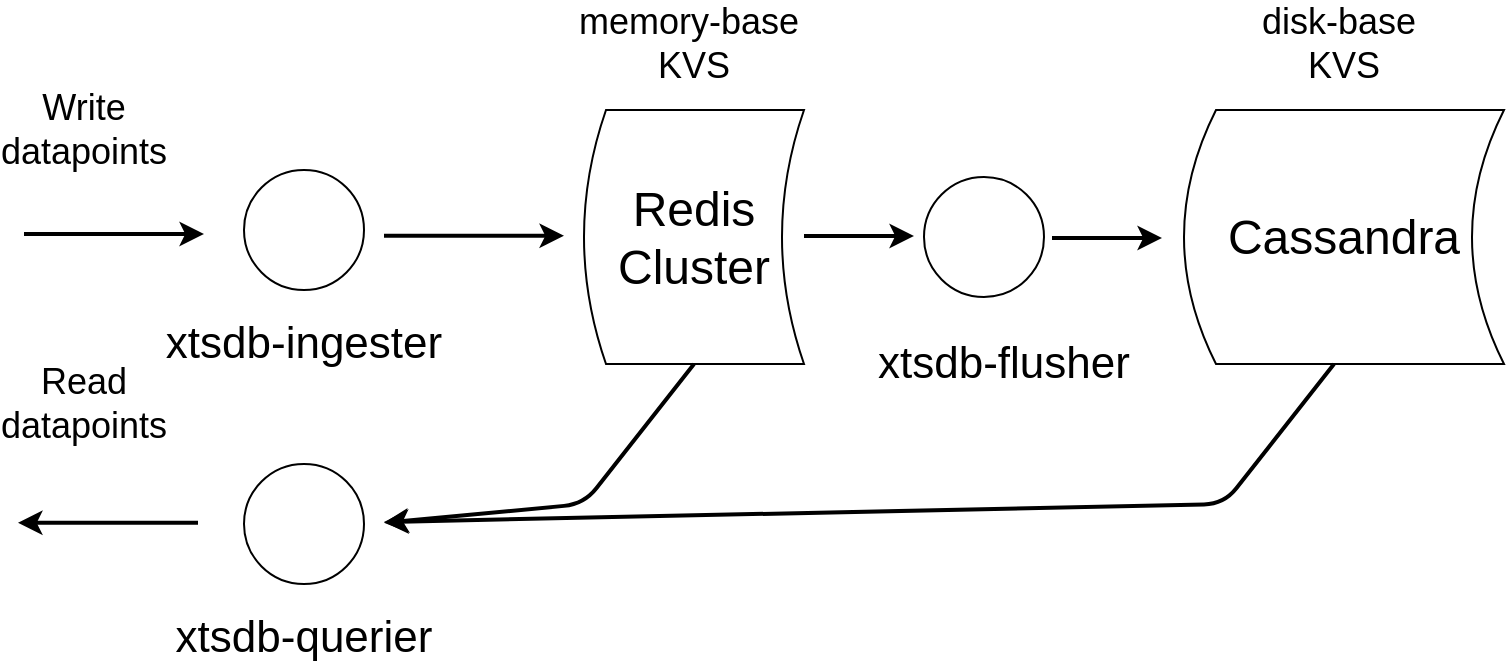 <mxfile version="13.0.9">
    <diagram id="S_dYMVg61RHjxFxvlxL5" name="Page-1">
        <mxGraphModel dx="695" dy="635" grid="1" gridSize="10" guides="1" tooltips="1" connect="1" arrows="1" fold="1" page="1" pageScale="1" pageWidth="850" pageHeight="1100" math="0" shadow="0">
            <root>
                <mxCell id="0"/>
                <mxCell id="1" parent="0"/>
                <mxCell id="5" value="" style="ellipse;whiteSpace=wrap;html=1;aspect=fixed;" parent="1" vertex="1">
                    <mxGeometry x="153" y="113" width="60" height="60" as="geometry"/>
                </mxCell>
                <mxCell id="7" value="&lt;font style=&quot;font-size: 22px&quot;&gt;xtsdb-ingester&lt;/font&gt;" style="text;html=1;strokeColor=none;fillColor=none;align=center;verticalAlign=middle;whiteSpace=wrap;rounded=0;" parent="1" vertex="1">
                    <mxGeometry x="83" y="190" width="200" height="20" as="geometry"/>
                </mxCell>
                <mxCell id="11" value="&lt;font style=&quot;font-size: 24px&quot;&gt;Redis&lt;br&gt;Cluster&lt;/font&gt;" style="shape=dataStorage;whiteSpace=wrap;html=1;" parent="1" vertex="1">
                    <mxGeometry x="323" y="83" width="110" height="127" as="geometry"/>
                </mxCell>
                <mxCell id="12" value="" style="endArrow=classic;html=1;strokeWidth=2;" parent="1" edge="1">
                    <mxGeometry width="50" height="50" relative="1" as="geometry">
                        <mxPoint x="43" y="145" as="sourcePoint"/>
                        <mxPoint x="133" y="145" as="targetPoint"/>
                    </mxGeometry>
                </mxCell>
                <mxCell id="15" value="&lt;font style=&quot;font-size: 18px&quot;&gt;Write datapoints&lt;br&gt;&lt;/font&gt;" style="text;html=1;strokeColor=none;fillColor=none;align=center;verticalAlign=middle;whiteSpace=wrap;rounded=0;" parent="1" vertex="1">
                    <mxGeometry x="53" y="83" width="40" height="20" as="geometry"/>
                </mxCell>
                <mxCell id="16" value="&lt;span style=&quot;font-size: 24px&quot;&gt;Cassandra&lt;/span&gt;" style="shape=dataStorage;whiteSpace=wrap;html=1;" parent="1" vertex="1">
                    <mxGeometry x="623" y="83" width="160" height="127" as="geometry"/>
                </mxCell>
                <mxCell id="17" value="" style="ellipse;whiteSpace=wrap;html=1;aspect=fixed;" parent="1" vertex="1">
                    <mxGeometry x="153" y="260" width="60" height="60" as="geometry"/>
                </mxCell>
                <mxCell id="18" value="&lt;font style=&quot;font-size: 22px&quot;&gt;xtsdb-querier&lt;br&gt;&lt;/font&gt;" style="text;html=1;strokeColor=none;fillColor=none;align=center;verticalAlign=middle;whiteSpace=wrap;rounded=0;" parent="1" vertex="1">
                    <mxGeometry x="83" y="337" width="200" height="20" as="geometry"/>
                </mxCell>
                <mxCell id="19" value="" style="endArrow=none;html=1;strokeWidth=2;startArrow=classic;startFill=1;endFill=0;" parent="1" edge="1">
                    <mxGeometry width="50" height="50" relative="1" as="geometry">
                        <mxPoint x="40" y="289.41" as="sourcePoint"/>
                        <mxPoint x="130" y="289.41" as="targetPoint"/>
                    </mxGeometry>
                </mxCell>
                <mxCell id="20" value="&lt;font style=&quot;font-size: 18px&quot;&gt;Read&lt;br&gt;datapoints&lt;br&gt;&lt;/font&gt;" style="text;html=1;strokeColor=none;fillColor=none;align=center;verticalAlign=middle;whiteSpace=wrap;rounded=0;" parent="1" vertex="1">
                    <mxGeometry x="53" y="220" width="40" height="20" as="geometry"/>
                </mxCell>
                <mxCell id="21" value="" style="endArrow=classic;html=1;strokeWidth=2;" parent="1" edge="1">
                    <mxGeometry width="50" height="50" relative="1" as="geometry">
                        <mxPoint x="223" y="145.91" as="sourcePoint"/>
                        <mxPoint x="313" y="145.91" as="targetPoint"/>
                    </mxGeometry>
                </mxCell>
                <mxCell id="24" value="" style="ellipse;whiteSpace=wrap;html=1;aspect=fixed;" parent="1" vertex="1">
                    <mxGeometry x="493" y="116.5" width="60" height="60" as="geometry"/>
                </mxCell>
                <mxCell id="25" value="&lt;font style=&quot;font-size: 22px&quot;&gt;xtsdb-flusher&lt;br&gt;&lt;/font&gt;" style="text;html=1;strokeColor=none;fillColor=none;align=center;verticalAlign=middle;whiteSpace=wrap;rounded=0;" parent="1" vertex="1">
                    <mxGeometry x="433" y="200" width="200" height="20" as="geometry"/>
                </mxCell>
                <mxCell id="26" value="" style="endArrow=classic;html=1;strokeWidth=2;" parent="1" edge="1">
                    <mxGeometry width="50" height="50" relative="1" as="geometry">
                        <mxPoint x="433" y="146" as="sourcePoint"/>
                        <mxPoint x="488" y="146" as="targetPoint"/>
                        <Array as="points">
                            <mxPoint x="478" y="146"/>
                        </Array>
                    </mxGeometry>
                </mxCell>
                <mxCell id="27" value="" style="endArrow=classic;html=1;strokeWidth=2;" parent="1" edge="1">
                    <mxGeometry width="50" height="50" relative="1" as="geometry">
                        <mxPoint x="557" y="147" as="sourcePoint"/>
                        <mxPoint x="612" y="147" as="targetPoint"/>
                        <Array as="points">
                            <mxPoint x="602" y="147"/>
                        </Array>
                    </mxGeometry>
                </mxCell>
                <mxCell id="29" value="" style="endArrow=none;html=1;strokeWidth=2;startArrow=classic;startFill=1;endFill=0;entryX=0.5;entryY=1;entryDx=0;entryDy=0;" parent="1" target="11" edge="1">
                    <mxGeometry width="50" height="50" relative="1" as="geometry">
                        <mxPoint x="223" y="289.41" as="sourcePoint"/>
                        <mxPoint x="313" y="289.41" as="targetPoint"/>
                        <Array as="points">
                            <mxPoint x="323" y="280"/>
                        </Array>
                    </mxGeometry>
                </mxCell>
                <mxCell id="30" value="" style="endArrow=none;html=1;strokeWidth=2;startArrow=classic;startFill=1;endFill=0;entryX=0.5;entryY=1;entryDx=0;entryDy=0;" parent="1" edge="1">
                    <mxGeometry width="50" height="50" relative="1" as="geometry">
                        <mxPoint x="223" y="289" as="sourcePoint"/>
                        <mxPoint x="698" y="210.0" as="targetPoint"/>
                        <Array as="points">
                            <mxPoint x="643" y="280"/>
                        </Array>
                    </mxGeometry>
                </mxCell>
                <mxCell id="b_qto81ydUuvICNAGCPW-30" value="&lt;font style=&quot;font-size: 18px&quot;&gt;memory-base&amp;nbsp; &lt;br&gt;KVS&lt;br&gt;&lt;/font&gt;" style="text;html=1;strokeColor=none;fillColor=none;align=center;verticalAlign=middle;whiteSpace=wrap;rounded=0;" vertex="1" parent="1">
                    <mxGeometry x="314.25" y="40" width="127.5" height="20" as="geometry"/>
                </mxCell>
                <mxCell id="b_qto81ydUuvICNAGCPW-31" value="&lt;font style=&quot;font-size: 18px&quot;&gt;disk-base&amp;nbsp; &lt;br&gt;KVS&lt;br&gt;&lt;/font&gt;" style="text;html=1;strokeColor=none;fillColor=none;align=center;verticalAlign=middle;whiteSpace=wrap;rounded=0;" vertex="1" parent="1">
                    <mxGeometry x="639.25" y="40" width="127.5" height="20" as="geometry"/>
                </mxCell>
            </root>
        </mxGraphModel>
    </diagram>
</mxfile>
